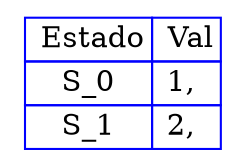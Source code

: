 digraph H {
tbl [
shape=plaintext 
label=<
<table border='0' cellborder='1' color='blue' cellspacing='0'>
<tr><td> Estado</td><td> Val</td></tr><tr><td>S_0</td><td>1, </td></tr>
<tr><td>S_1</td><td>2, </td></tr>
</table> 
>];
}